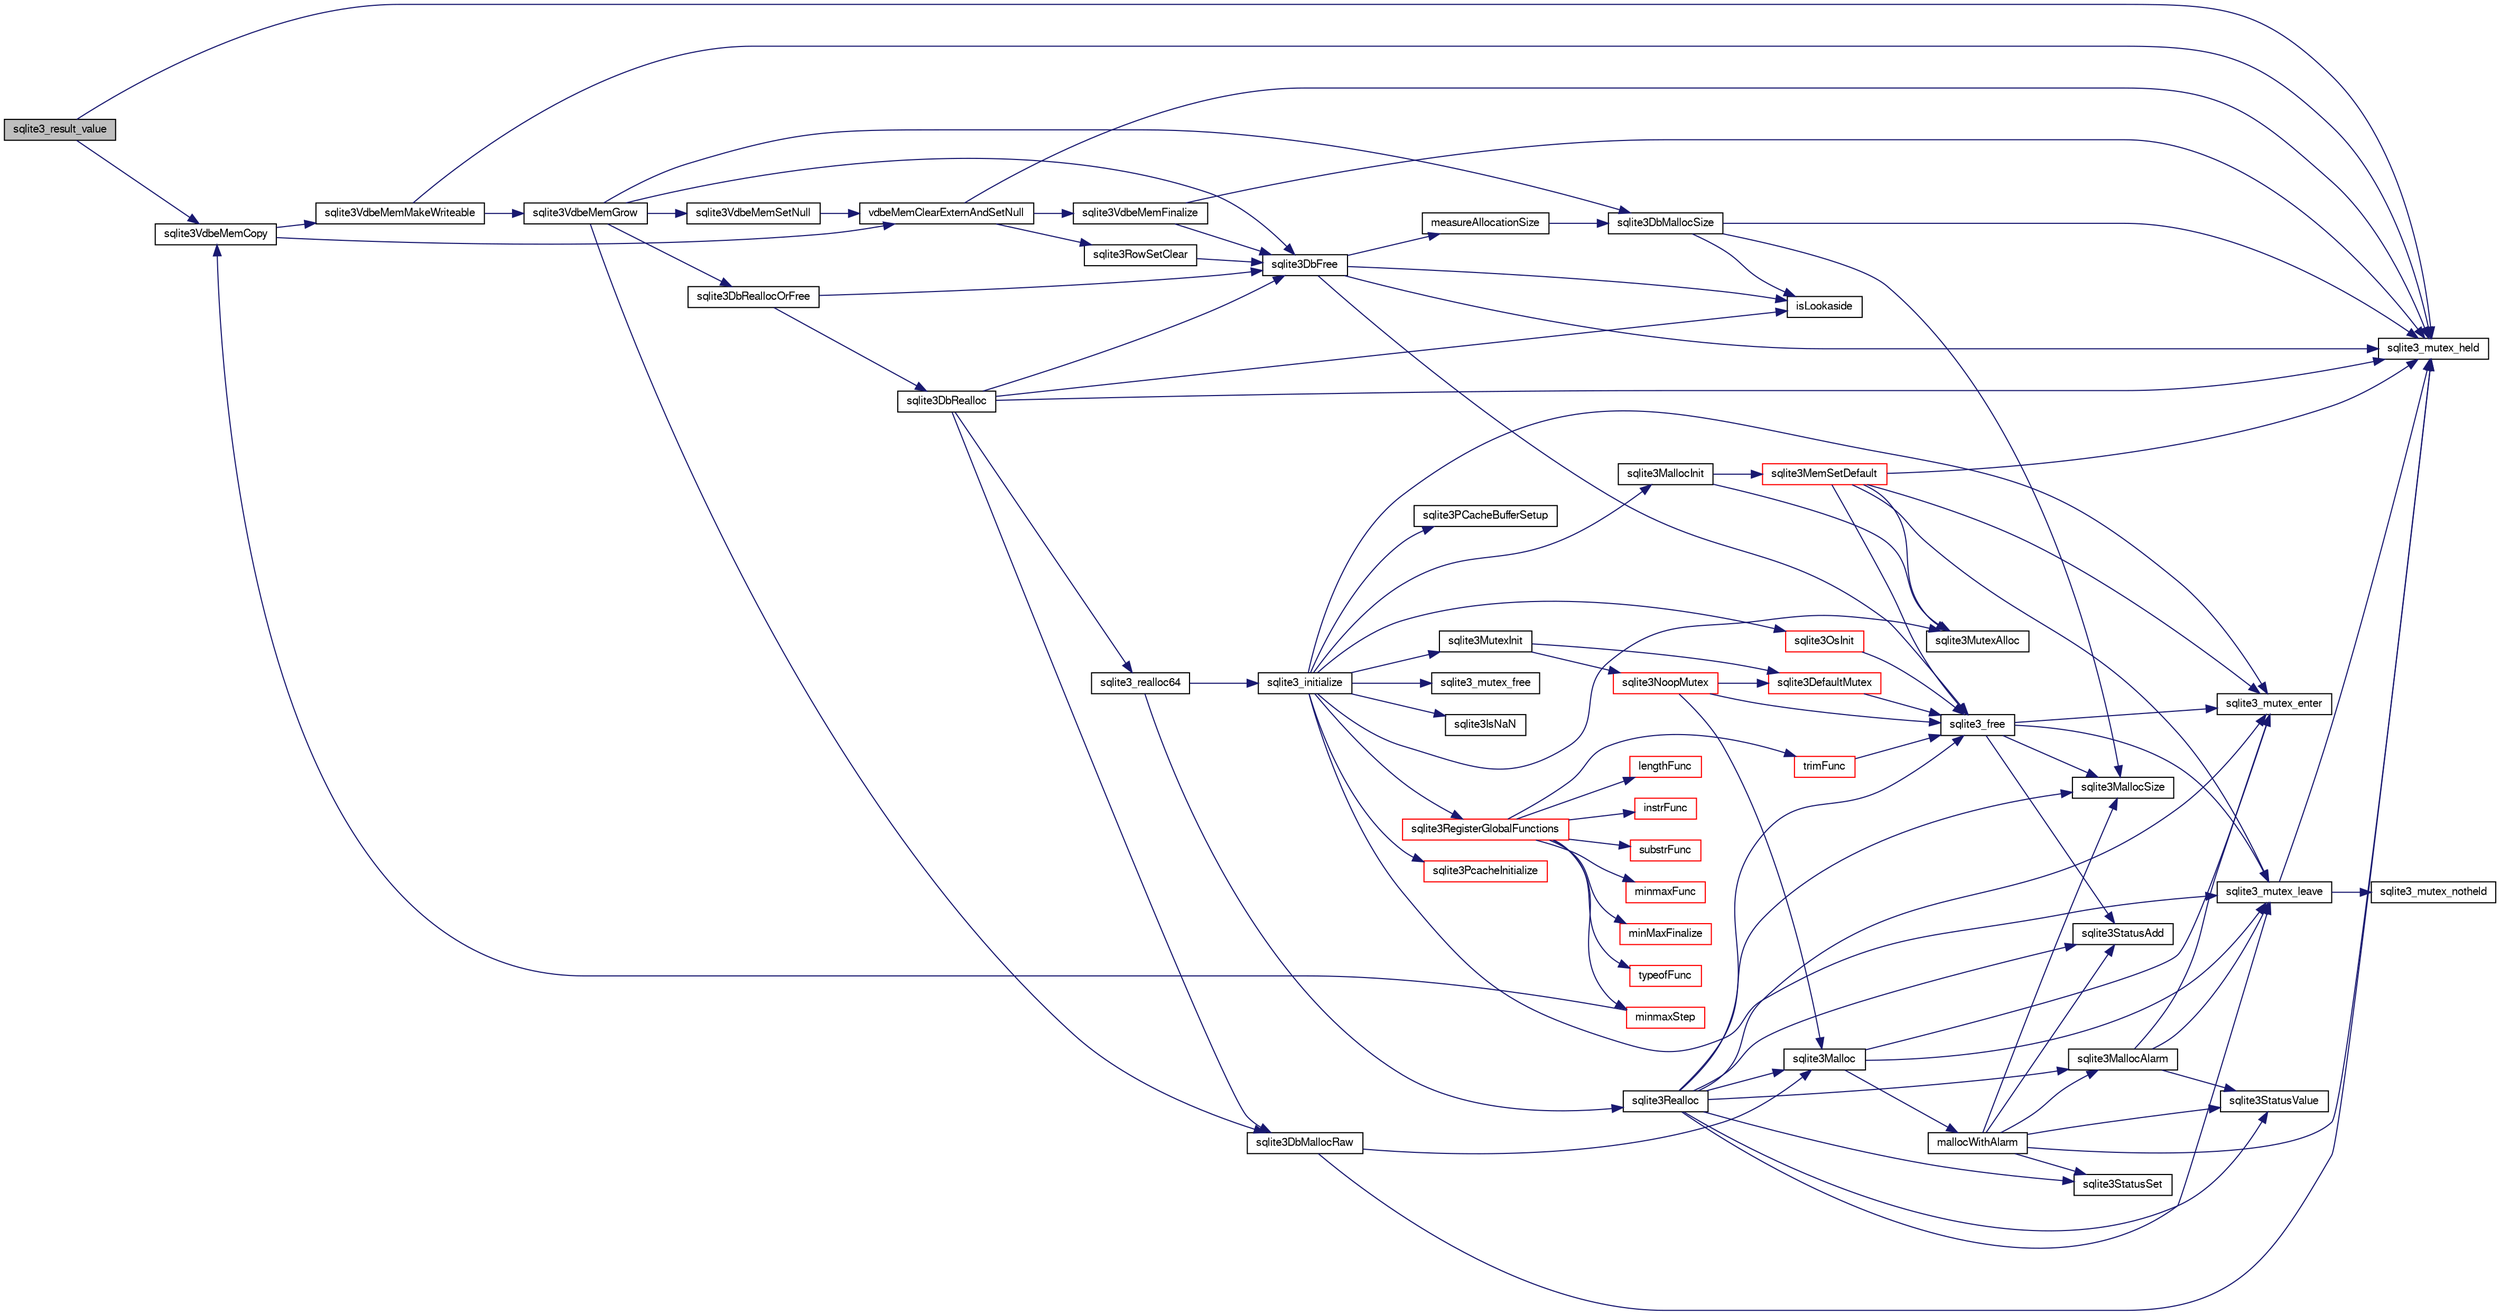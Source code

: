 digraph "sqlite3_result_value"
{
  edge [fontname="FreeSans",fontsize="10",labelfontname="FreeSans",labelfontsize="10"];
  node [fontname="FreeSans",fontsize="10",shape=record];
  rankdir="LR";
  Node77302 [label="sqlite3_result_value",height=0.2,width=0.4,color="black", fillcolor="grey75", style="filled", fontcolor="black"];
  Node77302 -> Node77303 [color="midnightblue",fontsize="10",style="solid",fontname="FreeSans"];
  Node77303 [label="sqlite3_mutex_held",height=0.2,width=0.4,color="black", fillcolor="white", style="filled",URL="$sqlite3_8c.html#acf77da68932b6bc163c5e68547ecc3e7"];
  Node77302 -> Node77304 [color="midnightblue",fontsize="10",style="solid",fontname="FreeSans"];
  Node77304 [label="sqlite3VdbeMemCopy",height=0.2,width=0.4,color="black", fillcolor="white", style="filled",URL="$sqlite3_8c.html#a3a04f985c3c7cac7c7958b872fb3f781"];
  Node77304 -> Node77305 [color="midnightblue",fontsize="10",style="solid",fontname="FreeSans"];
  Node77305 [label="vdbeMemClearExternAndSetNull",height=0.2,width=0.4,color="black", fillcolor="white", style="filled",URL="$sqlite3_8c.html#a29c41a360fb0e86b817777daf061230c"];
  Node77305 -> Node77303 [color="midnightblue",fontsize="10",style="solid",fontname="FreeSans"];
  Node77305 -> Node77306 [color="midnightblue",fontsize="10",style="solid",fontname="FreeSans"];
  Node77306 [label="sqlite3VdbeMemFinalize",height=0.2,width=0.4,color="black", fillcolor="white", style="filled",URL="$sqlite3_8c.html#a2568220f48ddef81b1c43e401042d9d2"];
  Node77306 -> Node77303 [color="midnightblue",fontsize="10",style="solid",fontname="FreeSans"];
  Node77306 -> Node77307 [color="midnightblue",fontsize="10",style="solid",fontname="FreeSans"];
  Node77307 [label="sqlite3DbFree",height=0.2,width=0.4,color="black", fillcolor="white", style="filled",URL="$sqlite3_8c.html#ac70ab821a6607b4a1b909582dc37a069"];
  Node77307 -> Node77303 [color="midnightblue",fontsize="10",style="solid",fontname="FreeSans"];
  Node77307 -> Node77308 [color="midnightblue",fontsize="10",style="solid",fontname="FreeSans"];
  Node77308 [label="measureAllocationSize",height=0.2,width=0.4,color="black", fillcolor="white", style="filled",URL="$sqlite3_8c.html#a45731e644a22fdb756e2b6337224217a"];
  Node77308 -> Node77309 [color="midnightblue",fontsize="10",style="solid",fontname="FreeSans"];
  Node77309 [label="sqlite3DbMallocSize",height=0.2,width=0.4,color="black", fillcolor="white", style="filled",URL="$sqlite3_8c.html#aa397e5a8a03495203a0767abf0a71f86"];
  Node77309 -> Node77310 [color="midnightblue",fontsize="10",style="solid",fontname="FreeSans"];
  Node77310 [label="sqlite3MallocSize",height=0.2,width=0.4,color="black", fillcolor="white", style="filled",URL="$sqlite3_8c.html#acf5d2a5f35270bafb050bd2def576955"];
  Node77309 -> Node77303 [color="midnightblue",fontsize="10",style="solid",fontname="FreeSans"];
  Node77309 -> Node77311 [color="midnightblue",fontsize="10",style="solid",fontname="FreeSans"];
  Node77311 [label="isLookaside",height=0.2,width=0.4,color="black", fillcolor="white", style="filled",URL="$sqlite3_8c.html#a770fa05ff9717b75e16f4d968a77b897"];
  Node77307 -> Node77311 [color="midnightblue",fontsize="10",style="solid",fontname="FreeSans"];
  Node77307 -> Node77312 [color="midnightblue",fontsize="10",style="solid",fontname="FreeSans"];
  Node77312 [label="sqlite3_free",height=0.2,width=0.4,color="black", fillcolor="white", style="filled",URL="$sqlite3_8c.html#a6552349e36a8a691af5487999ab09519"];
  Node77312 -> Node77313 [color="midnightblue",fontsize="10",style="solid",fontname="FreeSans"];
  Node77313 [label="sqlite3_mutex_enter",height=0.2,width=0.4,color="black", fillcolor="white", style="filled",URL="$sqlite3_8c.html#a1c12cde690bd89f104de5cbad12a6bf5"];
  Node77312 -> Node77314 [color="midnightblue",fontsize="10",style="solid",fontname="FreeSans"];
  Node77314 [label="sqlite3StatusAdd",height=0.2,width=0.4,color="black", fillcolor="white", style="filled",URL="$sqlite3_8c.html#afa029f93586aeab4cc85360905dae9cd"];
  Node77312 -> Node77310 [color="midnightblue",fontsize="10",style="solid",fontname="FreeSans"];
  Node77312 -> Node77315 [color="midnightblue",fontsize="10",style="solid",fontname="FreeSans"];
  Node77315 [label="sqlite3_mutex_leave",height=0.2,width=0.4,color="black", fillcolor="white", style="filled",URL="$sqlite3_8c.html#a5838d235601dbd3c1fa993555c6bcc93"];
  Node77315 -> Node77303 [color="midnightblue",fontsize="10",style="solid",fontname="FreeSans"];
  Node77315 -> Node77316 [color="midnightblue",fontsize="10",style="solid",fontname="FreeSans"];
  Node77316 [label="sqlite3_mutex_notheld",height=0.2,width=0.4,color="black", fillcolor="white", style="filled",URL="$sqlite3_8c.html#a83967c837c1c000d3b5adcfaa688f5dc"];
  Node77305 -> Node77317 [color="midnightblue",fontsize="10",style="solid",fontname="FreeSans"];
  Node77317 [label="sqlite3RowSetClear",height=0.2,width=0.4,color="black", fillcolor="white", style="filled",URL="$sqlite3_8c.html#ae153de0cd969511a607e26deeca80342"];
  Node77317 -> Node77307 [color="midnightblue",fontsize="10",style="solid",fontname="FreeSans"];
  Node77304 -> Node77318 [color="midnightblue",fontsize="10",style="solid",fontname="FreeSans"];
  Node77318 [label="sqlite3VdbeMemMakeWriteable",height=0.2,width=0.4,color="black", fillcolor="white", style="filled",URL="$sqlite3_8c.html#afabdd8032205a36c69ad191c6bbb6a34"];
  Node77318 -> Node77303 [color="midnightblue",fontsize="10",style="solid",fontname="FreeSans"];
  Node77318 -> Node77319 [color="midnightblue",fontsize="10",style="solid",fontname="FreeSans"];
  Node77319 [label="sqlite3VdbeMemGrow",height=0.2,width=0.4,color="black", fillcolor="white", style="filled",URL="$sqlite3_8c.html#aba753c9690ae0ba31b5100945cf29447"];
  Node77319 -> Node77309 [color="midnightblue",fontsize="10",style="solid",fontname="FreeSans"];
  Node77319 -> Node77320 [color="midnightblue",fontsize="10",style="solid",fontname="FreeSans"];
  Node77320 [label="sqlite3DbReallocOrFree",height=0.2,width=0.4,color="black", fillcolor="white", style="filled",URL="$sqlite3_8c.html#a532a9fd62eeb46b61885a0fff075231c"];
  Node77320 -> Node77321 [color="midnightblue",fontsize="10",style="solid",fontname="FreeSans"];
  Node77321 [label="sqlite3DbRealloc",height=0.2,width=0.4,color="black", fillcolor="white", style="filled",URL="$sqlite3_8c.html#ae028f4902a9d29bcaf310ff289ee87dc"];
  Node77321 -> Node77303 [color="midnightblue",fontsize="10",style="solid",fontname="FreeSans"];
  Node77321 -> Node77322 [color="midnightblue",fontsize="10",style="solid",fontname="FreeSans"];
  Node77322 [label="sqlite3DbMallocRaw",height=0.2,width=0.4,color="black", fillcolor="white", style="filled",URL="$sqlite3_8c.html#abbe8be0cf7175e11ddc3e2218fad924e"];
  Node77322 -> Node77303 [color="midnightblue",fontsize="10",style="solid",fontname="FreeSans"];
  Node77322 -> Node77323 [color="midnightblue",fontsize="10",style="solid",fontname="FreeSans"];
  Node77323 [label="sqlite3Malloc",height=0.2,width=0.4,color="black", fillcolor="white", style="filled",URL="$sqlite3_8c.html#a361a2eaa846b1885f123abe46f5d8b2b"];
  Node77323 -> Node77313 [color="midnightblue",fontsize="10",style="solid",fontname="FreeSans"];
  Node77323 -> Node77324 [color="midnightblue",fontsize="10",style="solid",fontname="FreeSans"];
  Node77324 [label="mallocWithAlarm",height=0.2,width=0.4,color="black", fillcolor="white", style="filled",URL="$sqlite3_8c.html#ab070d5cf8e48ec8a6a43cf025d48598b"];
  Node77324 -> Node77303 [color="midnightblue",fontsize="10",style="solid",fontname="FreeSans"];
  Node77324 -> Node77325 [color="midnightblue",fontsize="10",style="solid",fontname="FreeSans"];
  Node77325 [label="sqlite3StatusSet",height=0.2,width=0.4,color="black", fillcolor="white", style="filled",URL="$sqlite3_8c.html#afec7586c01fcb5ea17dc9d7725a589d9"];
  Node77324 -> Node77326 [color="midnightblue",fontsize="10",style="solid",fontname="FreeSans"];
  Node77326 [label="sqlite3StatusValue",height=0.2,width=0.4,color="black", fillcolor="white", style="filled",URL="$sqlite3_8c.html#a30b8ac296c6e200c1fa57708d52c6ef6"];
  Node77324 -> Node77327 [color="midnightblue",fontsize="10",style="solid",fontname="FreeSans"];
  Node77327 [label="sqlite3MallocAlarm",height=0.2,width=0.4,color="black", fillcolor="white", style="filled",URL="$sqlite3_8c.html#ada66988e8471d1198f3219c062377508"];
  Node77327 -> Node77326 [color="midnightblue",fontsize="10",style="solid",fontname="FreeSans"];
  Node77327 -> Node77315 [color="midnightblue",fontsize="10",style="solid",fontname="FreeSans"];
  Node77327 -> Node77313 [color="midnightblue",fontsize="10",style="solid",fontname="FreeSans"];
  Node77324 -> Node77310 [color="midnightblue",fontsize="10",style="solid",fontname="FreeSans"];
  Node77324 -> Node77314 [color="midnightblue",fontsize="10",style="solid",fontname="FreeSans"];
  Node77323 -> Node77315 [color="midnightblue",fontsize="10",style="solid",fontname="FreeSans"];
  Node77321 -> Node77311 [color="midnightblue",fontsize="10",style="solid",fontname="FreeSans"];
  Node77321 -> Node77307 [color="midnightblue",fontsize="10",style="solid",fontname="FreeSans"];
  Node77321 -> Node77328 [color="midnightblue",fontsize="10",style="solid",fontname="FreeSans"];
  Node77328 [label="sqlite3_realloc64",height=0.2,width=0.4,color="black", fillcolor="white", style="filled",URL="$sqlite3_8c.html#a3765a714077ee547e811034236dc9ecd"];
  Node77328 -> Node77329 [color="midnightblue",fontsize="10",style="solid",fontname="FreeSans"];
  Node77329 [label="sqlite3_initialize",height=0.2,width=0.4,color="black", fillcolor="white", style="filled",URL="$sqlite3_8c.html#ab0c0ee2d5d4cf8b28e9572296a8861df"];
  Node77329 -> Node77330 [color="midnightblue",fontsize="10",style="solid",fontname="FreeSans"];
  Node77330 [label="sqlite3MutexInit",height=0.2,width=0.4,color="black", fillcolor="white", style="filled",URL="$sqlite3_8c.html#a7906afcdd1cdb3d0007eb932398a1158"];
  Node77330 -> Node77331 [color="midnightblue",fontsize="10",style="solid",fontname="FreeSans"];
  Node77331 [label="sqlite3DefaultMutex",height=0.2,width=0.4,color="red", fillcolor="white", style="filled",URL="$sqlite3_8c.html#ac895a71e325f9b2f9b862f737c17aca8"];
  Node77331 -> Node77312 [color="midnightblue",fontsize="10",style="solid",fontname="FreeSans"];
  Node77330 -> Node77340 [color="midnightblue",fontsize="10",style="solid",fontname="FreeSans"];
  Node77340 [label="sqlite3NoopMutex",height=0.2,width=0.4,color="red", fillcolor="white", style="filled",URL="$sqlite3_8c.html#a09742cde9ef371d94f8201d2cdb543e4"];
  Node77340 -> Node77323 [color="midnightblue",fontsize="10",style="solid",fontname="FreeSans"];
  Node77340 -> Node77312 [color="midnightblue",fontsize="10",style="solid",fontname="FreeSans"];
  Node77340 -> Node77331 [color="midnightblue",fontsize="10",style="solid",fontname="FreeSans"];
  Node77329 -> Node77348 [color="midnightblue",fontsize="10",style="solid",fontname="FreeSans"];
  Node77348 [label="sqlite3MutexAlloc",height=0.2,width=0.4,color="black", fillcolor="white", style="filled",URL="$sqlite3_8c.html#a0e3f432ee581f6876b590e7ad7e84e19"];
  Node77329 -> Node77313 [color="midnightblue",fontsize="10",style="solid",fontname="FreeSans"];
  Node77329 -> Node77349 [color="midnightblue",fontsize="10",style="solid",fontname="FreeSans"];
  Node77349 [label="sqlite3MallocInit",height=0.2,width=0.4,color="black", fillcolor="white", style="filled",URL="$sqlite3_8c.html#a9e06f9e7cad0d83ce80ab493c9533552"];
  Node77349 -> Node77350 [color="midnightblue",fontsize="10",style="solid",fontname="FreeSans"];
  Node77350 [label="sqlite3MemSetDefault",height=0.2,width=0.4,color="red", fillcolor="white", style="filled",URL="$sqlite3_8c.html#a162fbfd727e92c5f8f72625b5ff62549"];
  Node77350 -> Node77348 [color="midnightblue",fontsize="10",style="solid",fontname="FreeSans"];
  Node77350 -> Node77313 [color="midnightblue",fontsize="10",style="solid",fontname="FreeSans"];
  Node77350 -> Node77315 [color="midnightblue",fontsize="10",style="solid",fontname="FreeSans"];
  Node77350 -> Node77303 [color="midnightblue",fontsize="10",style="solid",fontname="FreeSans"];
  Node77350 -> Node77312 [color="midnightblue",fontsize="10",style="solid",fontname="FreeSans"];
  Node77349 -> Node77348 [color="midnightblue",fontsize="10",style="solid",fontname="FreeSans"];
  Node77329 -> Node77315 [color="midnightblue",fontsize="10",style="solid",fontname="FreeSans"];
  Node77329 -> Node77430 [color="midnightblue",fontsize="10",style="solid",fontname="FreeSans"];
  Node77430 [label="sqlite3RegisterGlobalFunctions",height=0.2,width=0.4,color="red", fillcolor="white", style="filled",URL="$sqlite3_8c.html#a9f75bd111010f29e1b8d74344473c4ec"];
  Node77430 -> Node77431 [color="midnightblue",fontsize="10",style="solid",fontname="FreeSans"];
  Node77431 [label="trimFunc",height=0.2,width=0.4,color="red", fillcolor="white", style="filled",URL="$sqlite3_8c.html#afad56dbe7f08139a630156e644b14704"];
  Node77431 -> Node77312 [color="midnightblue",fontsize="10",style="solid",fontname="FreeSans"];
  Node77430 -> Node77445 [color="midnightblue",fontsize="10",style="solid",fontname="FreeSans"];
  Node77445 [label="minmaxFunc",height=0.2,width=0.4,color="red", fillcolor="white", style="filled",URL="$sqlite3_8c.html#a4d00f48b948fd73cb70bcfd1efc0bfb0"];
  Node77430 -> Node77453 [color="midnightblue",fontsize="10",style="solid",fontname="FreeSans"];
  Node77453 [label="minmaxStep",height=0.2,width=0.4,color="red", fillcolor="white", style="filled",URL="$sqlite3_8c.html#a5b4c0da0f3b61d7ff25ebd30aa22cca4"];
  Node77453 -> Node77304 [color="midnightblue",fontsize="10",style="solid",fontname="FreeSans"];
  Node77430 -> Node77457 [color="midnightblue",fontsize="10",style="solid",fontname="FreeSans"];
  Node77457 [label="minMaxFinalize",height=0.2,width=0.4,color="red", fillcolor="white", style="filled",URL="$sqlite3_8c.html#a0439dd90934a2dee93517c50884d5924"];
  Node77430 -> Node77458 [color="midnightblue",fontsize="10",style="solid",fontname="FreeSans"];
  Node77458 [label="typeofFunc",height=0.2,width=0.4,color="red", fillcolor="white", style="filled",URL="$sqlite3_8c.html#aba6c564ff0d6b017de448469d0fb243f"];
  Node77430 -> Node77459 [color="midnightblue",fontsize="10",style="solid",fontname="FreeSans"];
  Node77459 [label="lengthFunc",height=0.2,width=0.4,color="red", fillcolor="white", style="filled",URL="$sqlite3_8c.html#affdabf006c37c26a1c3e325badb83546"];
  Node77430 -> Node77464 [color="midnightblue",fontsize="10",style="solid",fontname="FreeSans"];
  Node77464 [label="instrFunc",height=0.2,width=0.4,color="red", fillcolor="white", style="filled",URL="$sqlite3_8c.html#a8f86ca540b92ac28aaefaa126170cf8c"];
  Node77430 -> Node77466 [color="midnightblue",fontsize="10",style="solid",fontname="FreeSans"];
  Node77466 [label="substrFunc",height=0.2,width=0.4,color="red", fillcolor="white", style="filled",URL="$sqlite3_8c.html#a8a8739d9af5589338113371e440b2734"];
  Node77329 -> Node77578 [color="midnightblue",fontsize="10",style="solid",fontname="FreeSans"];
  Node77578 [label="sqlite3PcacheInitialize",height=0.2,width=0.4,color="red", fillcolor="white", style="filled",URL="$sqlite3_8c.html#a2902c61ddc88bea002c4d69fe4052b1f"];
  Node77329 -> Node77579 [color="midnightblue",fontsize="10",style="solid",fontname="FreeSans"];
  Node77579 [label="sqlite3OsInit",height=0.2,width=0.4,color="red", fillcolor="white", style="filled",URL="$sqlite3_8c.html#afeaa886fe1ca086a30fd278b1d069762"];
  Node77579 -> Node77312 [color="midnightblue",fontsize="10",style="solid",fontname="FreeSans"];
  Node77329 -> Node77583 [color="midnightblue",fontsize="10",style="solid",fontname="FreeSans"];
  Node77583 [label="sqlite3PCacheBufferSetup",height=0.2,width=0.4,color="black", fillcolor="white", style="filled",URL="$sqlite3_8c.html#ad18a1eebefdfbc4254f473f7b0101937"];
  Node77329 -> Node77584 [color="midnightblue",fontsize="10",style="solid",fontname="FreeSans"];
  Node77584 [label="sqlite3_mutex_free",height=0.2,width=0.4,color="black", fillcolor="white", style="filled",URL="$sqlite3_8c.html#a2db2e72e08f6873afa9c61b0ec726fec"];
  Node77329 -> Node77373 [color="midnightblue",fontsize="10",style="solid",fontname="FreeSans"];
  Node77373 [label="sqlite3IsNaN",height=0.2,width=0.4,color="black", fillcolor="white", style="filled",URL="$sqlite3_8c.html#aed4d78203877c3486765ccbc7feebb50"];
  Node77328 -> Node77362 [color="midnightblue",fontsize="10",style="solid",fontname="FreeSans"];
  Node77362 [label="sqlite3Realloc",height=0.2,width=0.4,color="black", fillcolor="white", style="filled",URL="$sqlite3_8c.html#ad53aefdfc088f622e23ffe838201fe22"];
  Node77362 -> Node77323 [color="midnightblue",fontsize="10",style="solid",fontname="FreeSans"];
  Node77362 -> Node77312 [color="midnightblue",fontsize="10",style="solid",fontname="FreeSans"];
  Node77362 -> Node77310 [color="midnightblue",fontsize="10",style="solid",fontname="FreeSans"];
  Node77362 -> Node77313 [color="midnightblue",fontsize="10",style="solid",fontname="FreeSans"];
  Node77362 -> Node77325 [color="midnightblue",fontsize="10",style="solid",fontname="FreeSans"];
  Node77362 -> Node77326 [color="midnightblue",fontsize="10",style="solid",fontname="FreeSans"];
  Node77362 -> Node77327 [color="midnightblue",fontsize="10",style="solid",fontname="FreeSans"];
  Node77362 -> Node77314 [color="midnightblue",fontsize="10",style="solid",fontname="FreeSans"];
  Node77362 -> Node77315 [color="midnightblue",fontsize="10",style="solid",fontname="FreeSans"];
  Node77320 -> Node77307 [color="midnightblue",fontsize="10",style="solid",fontname="FreeSans"];
  Node77319 -> Node77307 [color="midnightblue",fontsize="10",style="solid",fontname="FreeSans"];
  Node77319 -> Node77322 [color="midnightblue",fontsize="10",style="solid",fontname="FreeSans"];
  Node77319 -> Node77439 [color="midnightblue",fontsize="10",style="solid",fontname="FreeSans"];
  Node77439 [label="sqlite3VdbeMemSetNull",height=0.2,width=0.4,color="black", fillcolor="white", style="filled",URL="$sqlite3_8c.html#ae01092c23aebaf8a3ebdf3954609b410"];
  Node77439 -> Node77305 [color="midnightblue",fontsize="10",style="solid",fontname="FreeSans"];
}
